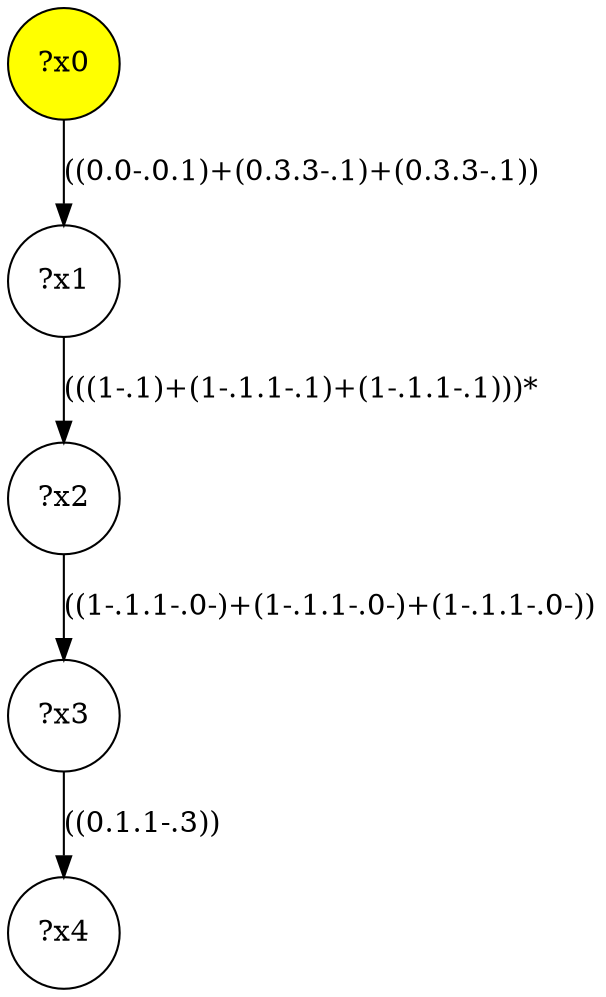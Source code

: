 digraph g {
	x0 [fillcolor="yellow", style="filled," shape=circle, label="?x0"];
	x1 [shape=circle, label="?x1"];
	x0 -> x1 [label="((0.0-.0.1)+(0.3.3-.1)+(0.3.3-.1))"];
	x2 [shape=circle, label="?x2"];
	x1 -> x2 [label="(((1-.1)+(1-.1.1-.1)+(1-.1.1-.1)))*"];
	x3 [shape=circle, label="?x3"];
	x2 -> x3 [label="((1-.1.1-.0-)+(1-.1.1-.0-)+(1-.1.1-.0-))"];
	x4 [shape=circle, label="?x4"];
	x3 -> x4 [label="((0.1.1-.3))"];
}
